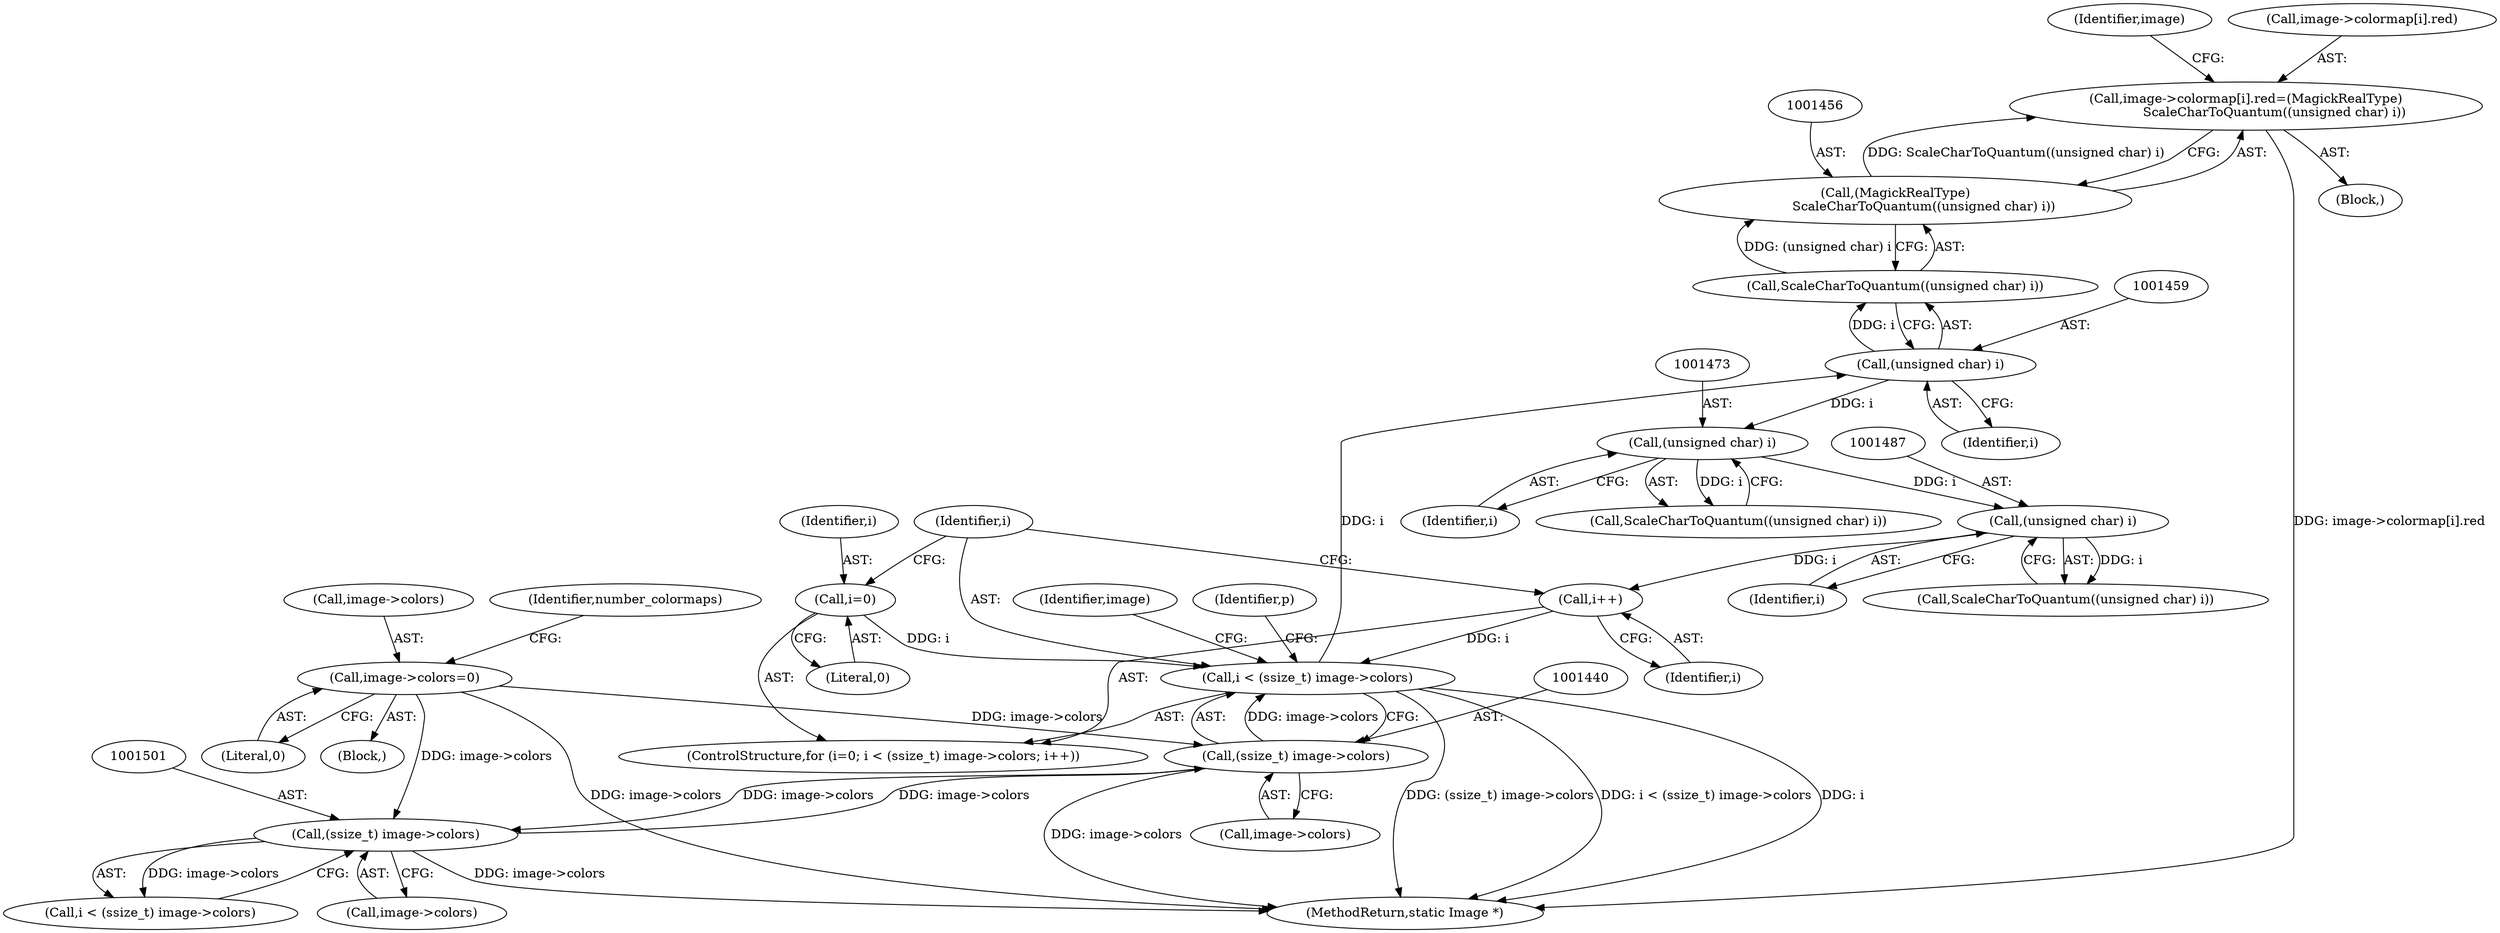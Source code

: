 digraph "0_ImageMagick_1c358ffe0049f768dd49a8a889c1cbf99ac9849b@array" {
"1001447" [label="(Call,image->colormap[i].red=(MagickRealType)\n              ScaleCharToQuantum((unsigned char) i))"];
"1001455" [label="(Call,(MagickRealType)\n              ScaleCharToQuantum((unsigned char) i))"];
"1001457" [label="(Call,ScaleCharToQuantum((unsigned char) i))"];
"1001458" [label="(Call,(unsigned char) i)"];
"1001437" [label="(Call,i < (ssize_t) image->colors)"];
"1001444" [label="(Call,i++)"];
"1001486" [label="(Call,(unsigned char) i)"];
"1001472" [label="(Call,(unsigned char) i)"];
"1001434" [label="(Call,i=0)"];
"1001439" [label="(Call,(ssize_t) image->colors)"];
"1001842" [label="(Call,image->colors=0)"];
"1001500" [label="(Call,(ssize_t) image->colors)"];
"1001465" [label="(Identifier,image)"];
"1001434" [label="(Call,i=0)"];
"1001441" [label="(Call,image->colors)"];
"1001438" [label="(Identifier,i)"];
"1001500" [label="(Call,(ssize_t) image->colors)"];
"1001455" [label="(Call,(MagickRealType)\n              ScaleCharToQuantum((unsigned char) i))"];
"1001498" [label="(Call,i < (ssize_t) image->colors)"];
"1001659" [label="(Block,)"];
"1001436" [label="(Literal,0)"];
"1001849" [label="(Identifier,number_colormaps)"];
"1001486" [label="(Call,(unsigned char) i)"];
"1001433" [label="(ControlStructure,for (i=0; i < (ssize_t) image->colors; i++))"];
"1001975" [label="(MethodReturn,static Image *)"];
"1001435" [label="(Identifier,i)"];
"1001457" [label="(Call,ScaleCharToQuantum((unsigned char) i))"];
"1001502" [label="(Call,image->colors)"];
"1001439" [label="(Call,(ssize_t) image->colors)"];
"1001458" [label="(Call,(unsigned char) i)"];
"1001451" [label="(Identifier,image)"];
"1001488" [label="(Identifier,i)"];
"1001446" [label="(Block,)"];
"1001842" [label="(Call,image->colors=0)"];
"1001472" [label="(Call,(unsigned char) i)"];
"1001447" [label="(Call,image->colormap[i].red=(MagickRealType)\n              ScaleCharToQuantum((unsigned char) i))"];
"1001448" [label="(Call,image->colormap[i].red)"];
"1001843" [label="(Call,image->colors)"];
"1001471" [label="(Call,ScaleCharToQuantum((unsigned char) i))"];
"1001437" [label="(Call,i < (ssize_t) image->colors)"];
"1001474" [label="(Identifier,i)"];
"1001445" [label="(Identifier,i)"];
"1001846" [label="(Literal,0)"];
"1001485" [label="(Call,ScaleCharToQuantum((unsigned char) i))"];
"1001460" [label="(Identifier,i)"];
"1001556" [label="(Identifier,p)"];
"1001444" [label="(Call,i++)"];
"1001447" -> "1001446"  [label="AST: "];
"1001447" -> "1001455"  [label="CFG: "];
"1001448" -> "1001447"  [label="AST: "];
"1001455" -> "1001447"  [label="AST: "];
"1001465" -> "1001447"  [label="CFG: "];
"1001447" -> "1001975"  [label="DDG: image->colormap[i].red"];
"1001455" -> "1001447"  [label="DDG: ScaleCharToQuantum((unsigned char) i)"];
"1001455" -> "1001457"  [label="CFG: "];
"1001456" -> "1001455"  [label="AST: "];
"1001457" -> "1001455"  [label="AST: "];
"1001457" -> "1001455"  [label="DDG: (unsigned char) i"];
"1001457" -> "1001458"  [label="CFG: "];
"1001458" -> "1001457"  [label="AST: "];
"1001458" -> "1001457"  [label="DDG: i"];
"1001458" -> "1001460"  [label="CFG: "];
"1001459" -> "1001458"  [label="AST: "];
"1001460" -> "1001458"  [label="AST: "];
"1001437" -> "1001458"  [label="DDG: i"];
"1001458" -> "1001472"  [label="DDG: i"];
"1001437" -> "1001433"  [label="AST: "];
"1001437" -> "1001439"  [label="CFG: "];
"1001438" -> "1001437"  [label="AST: "];
"1001439" -> "1001437"  [label="AST: "];
"1001451" -> "1001437"  [label="CFG: "];
"1001556" -> "1001437"  [label="CFG: "];
"1001437" -> "1001975"  [label="DDG: (ssize_t) image->colors"];
"1001437" -> "1001975"  [label="DDG: i < (ssize_t) image->colors"];
"1001437" -> "1001975"  [label="DDG: i"];
"1001444" -> "1001437"  [label="DDG: i"];
"1001434" -> "1001437"  [label="DDG: i"];
"1001439" -> "1001437"  [label="DDG: image->colors"];
"1001444" -> "1001433"  [label="AST: "];
"1001444" -> "1001445"  [label="CFG: "];
"1001445" -> "1001444"  [label="AST: "];
"1001438" -> "1001444"  [label="CFG: "];
"1001486" -> "1001444"  [label="DDG: i"];
"1001486" -> "1001485"  [label="AST: "];
"1001486" -> "1001488"  [label="CFG: "];
"1001487" -> "1001486"  [label="AST: "];
"1001488" -> "1001486"  [label="AST: "];
"1001485" -> "1001486"  [label="CFG: "];
"1001486" -> "1001485"  [label="DDG: i"];
"1001472" -> "1001486"  [label="DDG: i"];
"1001472" -> "1001471"  [label="AST: "];
"1001472" -> "1001474"  [label="CFG: "];
"1001473" -> "1001472"  [label="AST: "];
"1001474" -> "1001472"  [label="AST: "];
"1001471" -> "1001472"  [label="CFG: "];
"1001472" -> "1001471"  [label="DDG: i"];
"1001434" -> "1001433"  [label="AST: "];
"1001434" -> "1001436"  [label="CFG: "];
"1001435" -> "1001434"  [label="AST: "];
"1001436" -> "1001434"  [label="AST: "];
"1001438" -> "1001434"  [label="CFG: "];
"1001439" -> "1001441"  [label="CFG: "];
"1001440" -> "1001439"  [label="AST: "];
"1001441" -> "1001439"  [label="AST: "];
"1001439" -> "1001975"  [label="DDG: image->colors"];
"1001842" -> "1001439"  [label="DDG: image->colors"];
"1001500" -> "1001439"  [label="DDG: image->colors"];
"1001439" -> "1001500"  [label="DDG: image->colors"];
"1001842" -> "1001659"  [label="AST: "];
"1001842" -> "1001846"  [label="CFG: "];
"1001843" -> "1001842"  [label="AST: "];
"1001846" -> "1001842"  [label="AST: "];
"1001849" -> "1001842"  [label="CFG: "];
"1001842" -> "1001975"  [label="DDG: image->colors"];
"1001842" -> "1001500"  [label="DDG: image->colors"];
"1001500" -> "1001498"  [label="AST: "];
"1001500" -> "1001502"  [label="CFG: "];
"1001501" -> "1001500"  [label="AST: "];
"1001502" -> "1001500"  [label="AST: "];
"1001498" -> "1001500"  [label="CFG: "];
"1001500" -> "1001975"  [label="DDG: image->colors"];
"1001500" -> "1001498"  [label="DDG: image->colors"];
}
